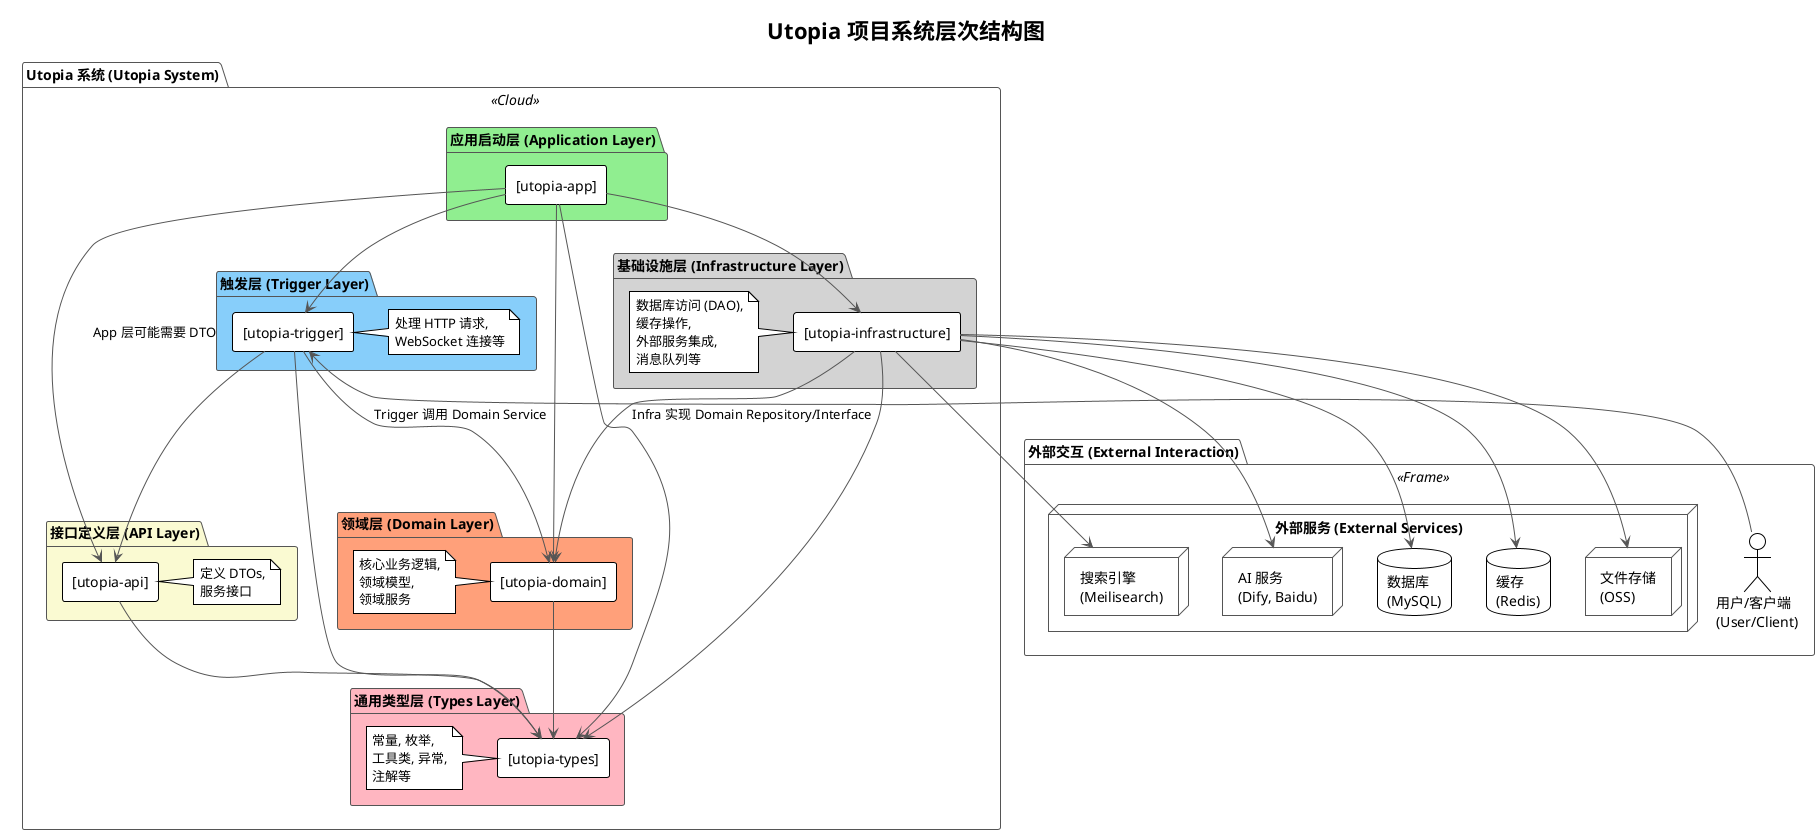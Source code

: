 @startuml
!theme plain
skinparam backgroundColor #FFFFFF
skinparam componentStyle rectangle
skinparam package {
    ArrowColor #555555
    BorderColor #555555
}
skinparam node {
    borderColor #555555
}
skinparam arrow {
    Color #555555
}

title Utopia 项目系统层次结构图

package "外部交互 (External Interaction)" <<Frame>> #FFFFFF {
  actor "用户/客户端\n(User/Client)" as Client
  node "外部服务 (External Services)" as ExternalServices {
    database "数据库\n(MySQL)" as DB
    database "缓存\n(Redis)" as Cache
    node "文件存储\n(OSS)" as OSS
    node "搜索引擎\n(Meilisearch)" as Search
    node "AI 服务\n(Dify, Baidu)" as AIService
  }
}

package "Utopia 系统 (Utopia System)" <<Cloud>> {
  package "应用启动层 (Application Layer)" as App #LightGreen {
    component "[utopia-app]" as UtopiaApp
  }

  package "触发层 (Trigger Layer)" as Trigger #LightSkyBlue {
    component "[utopia-trigger]" as UtopiaTrigger
    note right of UtopiaTrigger : 处理 HTTP 请求,\nWebSocket 连接等
  }

  package "接口定义层 (API Layer)" as Api #LightGoldenRodYellow {
    component "[utopia-api]" as UtopiaApi
    note right of UtopiaApi : 定义 DTOs,\n服务接口
  }

  package "领域层 (Domain Layer)" as Domain #LightSalmon {
    component "[utopia-domain]" as UtopiaDomain
    note left of UtopiaDomain : 核心业务逻辑,\n领域模型,\n领域服务
  }

  package "基础设施层 (Infrastructure Layer)" as Infra #LightGray {
    component "[utopia-infrastructure]" as UtopiaInfra
    note left of UtopiaInfra : 数据库访问 (DAO),\n缓存操作,\n外部服务集成,\n消息队列等
  }

  package "通用类型层 (Types Layer)" as Types #LightPink {
    component "[utopia-types]" as UtopiaTypes
    note left of UtopiaTypes : 常量, 枚举,\n工具类, 异常,\n注解等
  }
}

' 定义依赖关系 (箭头表示依赖方向: A --> B 表示 A 依赖 B)
Client --> UtopiaTrigger

UtopiaApp --> UtopiaTrigger
UtopiaApp --> UtopiaDomain
UtopiaApp --> UtopiaInfra
UtopiaApp --> UtopiaApi : App 层可能需要 DTO
UtopiaApp --> UtopiaTypes

UtopiaTrigger --> UtopiaApi
UtopiaTrigger --> UtopiaDomain : Trigger 调用 Domain Service
UtopiaTrigger --> UtopiaTypes

UtopiaInfra --> UtopiaDomain : Infra 实现 Domain Repository/Interface
UtopiaInfra --> UtopiaTypes

UtopiaDomain --> UtopiaTypes

UtopiaApi --> UtopiaTypes

' 基础设施层与外部服务的交互
UtopiaInfra --> DB
UtopiaInfra --> Cache
UtopiaInfra --> OSS
UtopiaInfra --> Search
UtopiaInfra --> AIService

@enduml